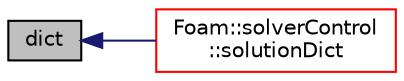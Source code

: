 digraph "dict"
{
  bgcolor="transparent";
  edge [fontname="Helvetica",fontsize="10",labelfontname="Helvetica",labelfontsize="10"];
  node [fontname="Helvetica",fontsize="10",shape=record];
  rankdir="LR";
  Node1 [label="dict",height=0.2,width=0.4,color="black", fillcolor="grey75", style="filled" fontcolor="black"];
  Node1 -> Node2 [dir="back",color="midnightblue",fontsize="10",style="solid",fontname="Helvetica"];
  Node2 [label="Foam::solverControl\l::solutionDict",height=0.2,width=0.4,color="red",URL="$classFoam_1_1solverControl.html#a28c5fe604ee39ec674e154df9bf5a7a6",tooltip="Return the solutionControls dictionary. "];
}
